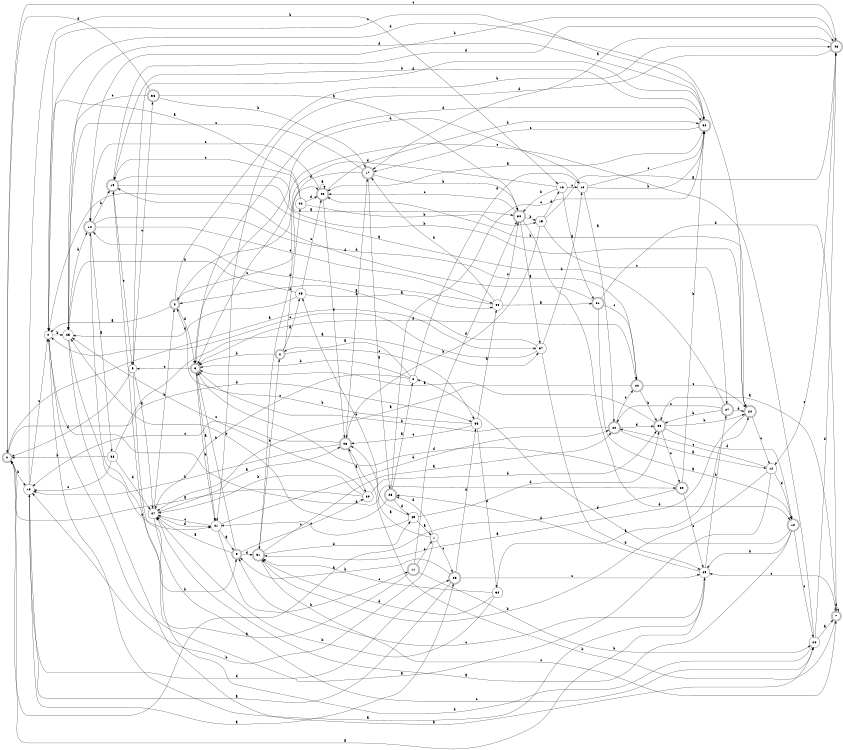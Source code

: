 digraph n40_3 {
__start0 [label="" shape="none"];

rankdir=LR;
size="8,5";

s0 [style="rounded,filled", color="black", fillcolor="white" shape="doublecircle", label="0"];
s1 [style="filled", color="black", fillcolor="white" shape="circle", label="1"];
s2 [style="rounded,filled", color="black", fillcolor="white" shape="doublecircle", label="2"];
s3 [style="rounded,filled", color="black", fillcolor="white" shape="doublecircle", label="3"];
s4 [style="filled", color="black", fillcolor="white" shape="circle", label="4"];
s5 [style="rounded,filled", color="black", fillcolor="white" shape="doublecircle", label="5"];
s6 [style="filled", color="black", fillcolor="white" shape="circle", label="6"];
s7 [style="rounded,filled", color="black", fillcolor="white" shape="doublecircle", label="7"];
s8 [style="rounded,filled", color="black", fillcolor="white" shape="doublecircle", label="8"];
s9 [style="filled", color="black", fillcolor="white" shape="circle", label="9"];
s10 [style="rounded,filled", color="black", fillcolor="white" shape="doublecircle", label="10"];
s11 [style="rounded,filled", color="black", fillcolor="white" shape="doublecircle", label="11"];
s12 [style="filled", color="black", fillcolor="white" shape="circle", label="12"];
s13 [style="filled", color="black", fillcolor="white" shape="circle", label="13"];
s14 [style="rounded,filled", color="black", fillcolor="white" shape="doublecircle", label="14"];
s15 [style="filled", color="black", fillcolor="white" shape="circle", label="15"];
s16 [style="filled", color="black", fillcolor="white" shape="circle", label="16"];
s17 [style="rounded,filled", color="black", fillcolor="white" shape="doublecircle", label="17"];
s18 [style="filled", color="black", fillcolor="white" shape="circle", label="18"];
s19 [style="rounded,filled", color="black", fillcolor="white" shape="doublecircle", label="19"];
s20 [style="filled", color="black", fillcolor="white" shape="circle", label="20"];
s21 [style="rounded,filled", color="black", fillcolor="white" shape="doublecircle", label="21"];
s22 [style="rounded,filled", color="black", fillcolor="white" shape="doublecircle", label="22"];
s23 [style="rounded,filled", color="black", fillcolor="white" shape="doublecircle", label="23"];
s24 [style="rounded,filled", color="black", fillcolor="white" shape="doublecircle", label="24"];
s25 [style="filled", color="black", fillcolor="white" shape="circle", label="25"];
s26 [style="filled", color="black", fillcolor="white" shape="circle", label="26"];
s27 [style="rounded,filled", color="black", fillcolor="white" shape="doublecircle", label="27"];
s28 [style="rounded,filled", color="black", fillcolor="white" shape="doublecircle", label="28"];
s29 [style="filled", color="black", fillcolor="white" shape="circle", label="29"];
s30 [style="rounded,filled", color="black", fillcolor="white" shape="doublecircle", label="30"];
s31 [style="rounded,filled", color="black", fillcolor="white" shape="doublecircle", label="31"];
s32 [style="rounded,filled", color="black", fillcolor="white" shape="doublecircle", label="32"];
s33 [style="rounded,filled", color="black", fillcolor="white" shape="doublecircle", label="33"];
s34 [style="filled", color="black", fillcolor="white" shape="circle", label="34"];
s35 [style="filled", color="black", fillcolor="white" shape="circle", label="35"];
s36 [style="rounded,filled", color="black", fillcolor="white" shape="doublecircle", label="36"];
s37 [style="filled", color="black", fillcolor="white" shape="circle", label="37"];
s38 [style="filled", color="black", fillcolor="white" shape="circle", label="38"];
s39 [style="rounded,filled", color="black", fillcolor="white" shape="doublecircle", label="39"];
s40 [style="rounded,filled", color="black", fillcolor="white" shape="doublecircle", label="40"];
s41 [style="filled", color="black", fillcolor="white" shape="circle", label="41"];
s42 [style="filled", color="black", fillcolor="white" shape="circle", label="42"];
s43 [style="rounded,filled", color="black", fillcolor="white" shape="doublecircle", label="43"];
s44 [style="filled", color="black", fillcolor="white" shape="circle", label="44"];
s45 [style="filled", color="black", fillcolor="white" shape="circle", label="45"];
s46 [style="rounded,filled", color="black", fillcolor="white" shape="doublecircle", label="46"];
s47 [style="filled", color="black", fillcolor="white" shape="circle", label="47"];
s48 [style="rounded,filled", color="black", fillcolor="white" shape="doublecircle", label="48"];
s49 [style="filled", color="black", fillcolor="white" shape="circle", label="49"];
s0 -> s37 [label="a"];
s0 -> s18 [label="b"];
s0 -> s48 [label="c"];
s0 -> s35 [label="d"];
s1 -> s43 [label="a"];
s1 -> s18 [label="b"];
s1 -> s28 [label="c"];
s1 -> s23 [label="d"];
s2 -> s45 [label="a"];
s2 -> s3 [label="b"];
s2 -> s35 [label="c"];
s2 -> s42 [label="d"];
s3 -> s41 [label="a"];
s3 -> s41 [label="b"];
s3 -> s9 [label="c"];
s3 -> s32 [label="d"];
s4 -> s29 [label="a"];
s4 -> s25 [label="b"];
s4 -> s32 [label="c"];
s4 -> s39 [label="d"];
s5 -> s47 [label="a"];
s5 -> s3 [label="b"];
s5 -> s20 [label="c"];
s5 -> s31 [label="d"];
s6 -> s2 [label="a"];
s6 -> s3 [label="b"];
s6 -> s47 [label="c"];
s6 -> s13 [label="d"];
s7 -> s33 [label="a"];
s7 -> s43 [label="b"];
s7 -> s29 [label="c"];
s7 -> s7 [label="d"];
s8 -> s4 [label="a"];
s8 -> s48 [label="b"];
s8 -> s46 [label="c"];
s8 -> s3 [label="d"];
s9 -> s47 [label="a"];
s9 -> s5 [label="b"];
s9 -> s36 [label="c"];
s9 -> s0 [label="d"];
s10 -> s47 [label="a"];
s10 -> s29 [label="b"];
s10 -> s26 [label="c"];
s10 -> s6 [label="d"];
s11 -> s14 [label="a"];
s11 -> s26 [label="b"];
s11 -> s1 [label="c"];
s11 -> s30 [label="d"];
s12 -> s4 [label="a"];
s12 -> s31 [label="b"];
s12 -> s22 [label="c"];
s12 -> s10 [label="d"];
s13 -> s22 [label="a"];
s13 -> s32 [label="b"];
s13 -> s32 [label="c"];
s13 -> s3 [label="d"];
s14 -> s38 [label="a"];
s14 -> s19 [label="b"];
s14 -> s44 [label="c"];
s14 -> s40 [label="d"];
s15 -> s48 [label="a"];
s15 -> s43 [label="b"];
s15 -> s27 [label="c"];
s15 -> s16 [label="d"];
s16 -> s21 [label="a"];
s16 -> s30 [label="b"];
s16 -> s13 [label="c"];
s16 -> s8 [label="d"];
s17 -> s23 [label="a"];
s17 -> s30 [label="b"];
s17 -> s25 [label="c"];
s17 -> s31 [label="d"];
s18 -> s28 [label="a"];
s18 -> s16 [label="b"];
s18 -> s4 [label="c"];
s18 -> s28 [label="d"];
s19 -> s30 [label="a"];
s19 -> s24 [label="b"];
s19 -> s9 [label="c"];
s19 -> s48 [label="d"];
s20 -> s0 [label="a"];
s20 -> s47 [label="b"];
s20 -> s25 [label="c"];
s20 -> s33 [label="d"];
s21 -> s10 [label="a"];
s21 -> s7 [label="b"];
s21 -> s40 [label="c"];
s21 -> s19 [label="d"];
s22 -> s12 [label="a"];
s22 -> s3 [label="b"];
s22 -> s40 [label="c"];
s22 -> s33 [label="d"];
s23 -> s6 [label="a"];
s23 -> s25 [label="b"];
s23 -> s32 [label="c"];
s23 -> s49 [label="d"];
s24 -> s31 [label="a"];
s24 -> s46 [label="b"];
s24 -> s12 [label="c"];
s24 -> s4 [label="d"];
s25 -> s26 [label="a"];
s25 -> s14 [label="b"];
s25 -> s41 [label="c"];
s25 -> s32 [label="d"];
s26 -> s7 [label="a"];
s26 -> s19 [label="b"];
s26 -> s3 [label="c"];
s26 -> s48 [label="d"];
s27 -> s4 [label="a"];
s27 -> s33 [label="b"];
s27 -> s22 [label="c"];
s27 -> s24 [label="d"];
s28 -> s18 [label="a"];
s28 -> s5 [label="b"];
s28 -> s29 [label="c"];
s28 -> s35 [label="d"];
s29 -> s0 [label="a"];
s29 -> s27 [label="b"];
s29 -> s5 [label="c"];
s29 -> s23 [label="d"];
s30 -> s37 [label="a"];
s30 -> s15 [label="b"];
s30 -> s46 [label="c"];
s30 -> s10 [label="d"];
s31 -> s22 [label="a"];
s31 -> s2 [label="b"];
s31 -> s7 [label="c"];
s31 -> s49 [label="d"];
s32 -> s46 [label="a"];
s32 -> s19 [label="b"];
s32 -> s17 [label="c"];
s32 -> s9 [label="d"];
s33 -> s3 [label="a"];
s33 -> s24 [label="b"];
s33 -> s39 [label="c"];
s33 -> s10 [label="d"];
s34 -> s24 [label="a"];
s34 -> s47 [label="b"];
s34 -> s31 [label="c"];
s34 -> s31 [label="d"];
s35 -> s44 [label="a"];
s35 -> s8 [label="b"];
s35 -> s43 [label="c"];
s35 -> s34 [label="d"];
s36 -> s30 [label="a"];
s36 -> s17 [label="b"];
s36 -> s25 [label="c"];
s36 -> s0 [label="d"];
s37 -> s8 [label="a"];
s37 -> s13 [label="b"];
s37 -> s4 [label="c"];
s37 -> s29 [label="d"];
s38 -> s37 [label="a"];
s38 -> s0 [label="b"];
s38 -> s18 [label="c"];
s38 -> s47 [label="d"];
s39 -> s0 [label="a"];
s39 -> s32 [label="b"];
s39 -> s29 [label="c"];
s39 -> s3 [label="d"];
s40 -> s47 [label="a"];
s40 -> s33 [label="b"];
s40 -> s24 [label="c"];
s40 -> s3 [label="d"];
s41 -> s5 [label="a"];
s41 -> s11 [label="b"];
s41 -> s47 [label="c"];
s41 -> s22 [label="d"];
s42 -> s4 [label="a"];
s42 -> s15 [label="b"];
s42 -> s19 [label="c"];
s42 -> s46 [label="d"];
s43 -> s20 [label="a"];
s43 -> s18 [label="b"];
s43 -> s18 [label="c"];
s43 -> s17 [label="d"];
s44 -> s21 [label="a"];
s44 -> s17 [label="b"];
s44 -> s30 [label="c"];
s44 -> s14 [label="d"];
s45 -> s44 [label="a"];
s45 -> s25 [label="b"];
s45 -> s46 [label="c"];
s45 -> s25 [label="d"];
s46 -> s46 [label="a"];
s46 -> s32 [label="b"];
s46 -> s14 [label="c"];
s46 -> s43 [label="d"];
s47 -> s43 [label="a"];
s47 -> s8 [label="b"];
s47 -> s26 [label="c"];
s47 -> s41 [label="d"];
s48 -> s17 [label="a"];
s48 -> s14 [label="b"];
s48 -> s12 [label="c"];
s48 -> s41 [label="d"];
s49 -> s1 [label="a"];
s49 -> s45 [label="b"];
s49 -> s41 [label="c"];
s49 -> s33 [label="d"];

}